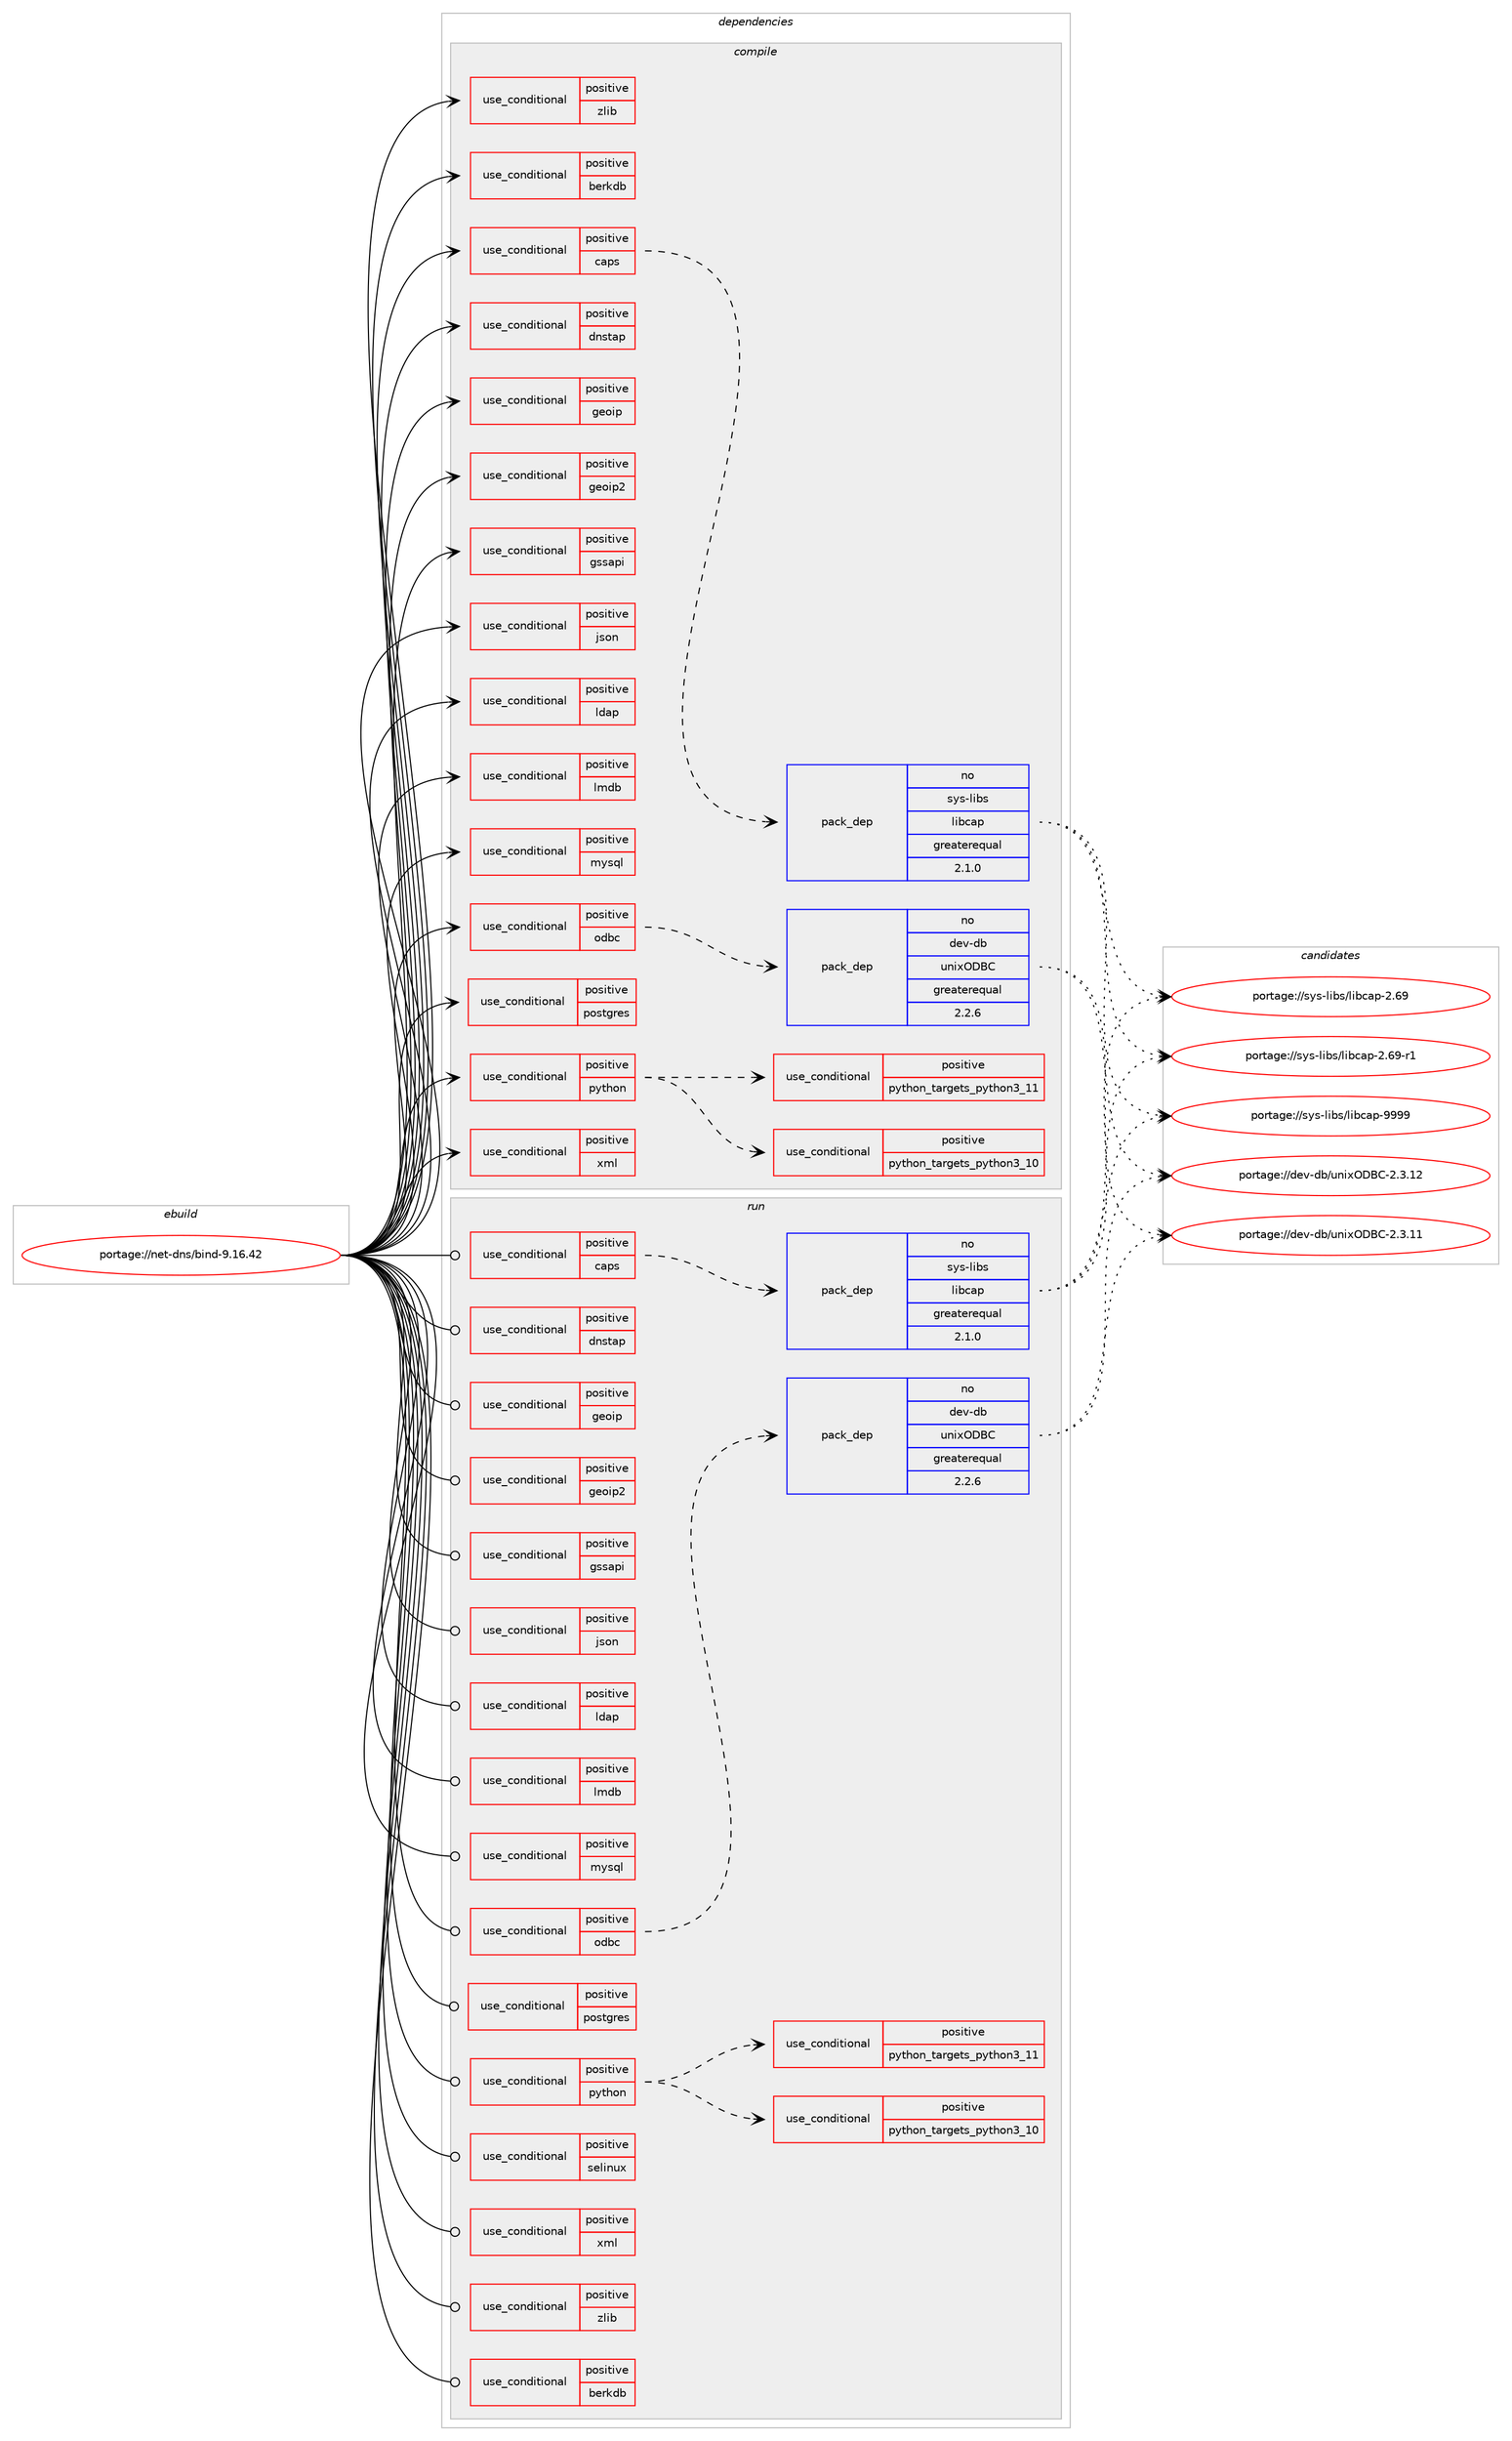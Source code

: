 digraph prolog {

# *************
# Graph options
# *************

newrank=true;
concentrate=true;
compound=true;
graph [rankdir=LR,fontname=Helvetica,fontsize=10,ranksep=1.5];#, ranksep=2.5, nodesep=0.2];
edge  [arrowhead=vee];
node  [fontname=Helvetica,fontsize=10];

# **********
# The ebuild
# **********

subgraph cluster_leftcol {
color=gray;
rank=same;
label=<<i>ebuild</i>>;
id [label="portage://net-dns/bind-9.16.42", color=red, width=4, href="../net-dns/bind-9.16.42.svg"];
}

# ****************
# The dependencies
# ****************

subgraph cluster_midcol {
color=gray;
label=<<i>dependencies</i>>;
subgraph cluster_compile {
fillcolor="#eeeeee";
style=filled;
label=<<i>compile</i>>;
subgraph cond746 {
dependency895 [label=<<TABLE BORDER="0" CELLBORDER="1" CELLSPACING="0" CELLPADDING="4"><TR><TD ROWSPAN="3" CELLPADDING="10">use_conditional</TD></TR><TR><TD>positive</TD></TR><TR><TD>berkdb</TD></TR></TABLE>>, shape=none, color=red];
# *** BEGIN UNKNOWN DEPENDENCY TYPE (TODO) ***
# dependency895 -> package_dependency(portage://net-dns/bind-9.16.42,install,no,sys-libs,db,none,[,,],any_same_slot,[])
# *** END UNKNOWN DEPENDENCY TYPE (TODO) ***

}
id:e -> dependency895:w [weight=20,style="solid",arrowhead="vee"];
subgraph cond747 {
dependency896 [label=<<TABLE BORDER="0" CELLBORDER="1" CELLSPACING="0" CELLPADDING="4"><TR><TD ROWSPAN="3" CELLPADDING="10">use_conditional</TD></TR><TR><TD>positive</TD></TR><TR><TD>caps</TD></TR></TABLE>>, shape=none, color=red];
subgraph pack136 {
dependency897 [label=<<TABLE BORDER="0" CELLBORDER="1" CELLSPACING="0" CELLPADDING="4" WIDTH="220"><TR><TD ROWSPAN="6" CELLPADDING="30">pack_dep</TD></TR><TR><TD WIDTH="110">no</TD></TR><TR><TD>sys-libs</TD></TR><TR><TD>libcap</TD></TR><TR><TD>greaterequal</TD></TR><TR><TD>2.1.0</TD></TR></TABLE>>, shape=none, color=blue];
}
dependency896:e -> dependency897:w [weight=20,style="dashed",arrowhead="vee"];
}
id:e -> dependency896:w [weight=20,style="solid",arrowhead="vee"];
subgraph cond748 {
dependency898 [label=<<TABLE BORDER="0" CELLBORDER="1" CELLSPACING="0" CELLPADDING="4"><TR><TD ROWSPAN="3" CELLPADDING="10">use_conditional</TD></TR><TR><TD>positive</TD></TR><TR><TD>dnstap</TD></TR></TABLE>>, shape=none, color=red];
# *** BEGIN UNKNOWN DEPENDENCY TYPE (TODO) ***
# dependency898 -> package_dependency(portage://net-dns/bind-9.16.42,install,no,dev-libs,fstrm,none,[,,],[],[])
# *** END UNKNOWN DEPENDENCY TYPE (TODO) ***

# *** BEGIN UNKNOWN DEPENDENCY TYPE (TODO) ***
# dependency898 -> package_dependency(portage://net-dns/bind-9.16.42,install,no,dev-libs,protobuf-c,none,[,,],any_same_slot,[])
# *** END UNKNOWN DEPENDENCY TYPE (TODO) ***

}
id:e -> dependency898:w [weight=20,style="solid",arrowhead="vee"];
subgraph cond749 {
dependency899 [label=<<TABLE BORDER="0" CELLBORDER="1" CELLSPACING="0" CELLPADDING="4"><TR><TD ROWSPAN="3" CELLPADDING="10">use_conditional</TD></TR><TR><TD>positive</TD></TR><TR><TD>geoip</TD></TR></TABLE>>, shape=none, color=red];
# *** BEGIN UNKNOWN DEPENDENCY TYPE (TODO) ***
# dependency899 -> package_dependency(portage://net-dns/bind-9.16.42,install,no,dev-libs,libmaxminddb,none,[,,],any_same_slot,[])
# *** END UNKNOWN DEPENDENCY TYPE (TODO) ***

}
id:e -> dependency899:w [weight=20,style="solid",arrowhead="vee"];
subgraph cond750 {
dependency900 [label=<<TABLE BORDER="0" CELLBORDER="1" CELLSPACING="0" CELLPADDING="4"><TR><TD ROWSPAN="3" CELLPADDING="10">use_conditional</TD></TR><TR><TD>positive</TD></TR><TR><TD>geoip2</TD></TR></TABLE>>, shape=none, color=red];
# *** BEGIN UNKNOWN DEPENDENCY TYPE (TODO) ***
# dependency900 -> package_dependency(portage://net-dns/bind-9.16.42,install,no,dev-libs,libmaxminddb,none,[,,],any_same_slot,[])
# *** END UNKNOWN DEPENDENCY TYPE (TODO) ***

}
id:e -> dependency900:w [weight=20,style="solid",arrowhead="vee"];
subgraph cond751 {
dependency901 [label=<<TABLE BORDER="0" CELLBORDER="1" CELLSPACING="0" CELLPADDING="4"><TR><TD ROWSPAN="3" CELLPADDING="10">use_conditional</TD></TR><TR><TD>positive</TD></TR><TR><TD>gssapi</TD></TR></TABLE>>, shape=none, color=red];
# *** BEGIN UNKNOWN DEPENDENCY TYPE (TODO) ***
# dependency901 -> package_dependency(portage://net-dns/bind-9.16.42,install,no,virtual,krb5,none,[,,],[],[])
# *** END UNKNOWN DEPENDENCY TYPE (TODO) ***

}
id:e -> dependency901:w [weight=20,style="solid",arrowhead="vee"];
subgraph cond752 {
dependency902 [label=<<TABLE BORDER="0" CELLBORDER="1" CELLSPACING="0" CELLPADDING="4"><TR><TD ROWSPAN="3" CELLPADDING="10">use_conditional</TD></TR><TR><TD>positive</TD></TR><TR><TD>json</TD></TR></TABLE>>, shape=none, color=red];
# *** BEGIN UNKNOWN DEPENDENCY TYPE (TODO) ***
# dependency902 -> package_dependency(portage://net-dns/bind-9.16.42,install,no,dev-libs,json-c,none,[,,],any_same_slot,[])
# *** END UNKNOWN DEPENDENCY TYPE (TODO) ***

}
id:e -> dependency902:w [weight=20,style="solid",arrowhead="vee"];
subgraph cond753 {
dependency903 [label=<<TABLE BORDER="0" CELLBORDER="1" CELLSPACING="0" CELLPADDING="4"><TR><TD ROWSPAN="3" CELLPADDING="10">use_conditional</TD></TR><TR><TD>positive</TD></TR><TR><TD>ldap</TD></TR></TABLE>>, shape=none, color=red];
# *** BEGIN UNKNOWN DEPENDENCY TYPE (TODO) ***
# dependency903 -> package_dependency(portage://net-dns/bind-9.16.42,install,no,net-nds,openldap,none,[,,],any_same_slot,[])
# *** END UNKNOWN DEPENDENCY TYPE (TODO) ***

}
id:e -> dependency903:w [weight=20,style="solid",arrowhead="vee"];
subgraph cond754 {
dependency904 [label=<<TABLE BORDER="0" CELLBORDER="1" CELLSPACING="0" CELLPADDING="4"><TR><TD ROWSPAN="3" CELLPADDING="10">use_conditional</TD></TR><TR><TD>positive</TD></TR><TR><TD>lmdb</TD></TR></TABLE>>, shape=none, color=red];
# *** BEGIN UNKNOWN DEPENDENCY TYPE (TODO) ***
# dependency904 -> package_dependency(portage://net-dns/bind-9.16.42,install,no,dev-db,lmdb,none,[,,],any_same_slot,[])
# *** END UNKNOWN DEPENDENCY TYPE (TODO) ***

}
id:e -> dependency904:w [weight=20,style="solid",arrowhead="vee"];
subgraph cond755 {
dependency905 [label=<<TABLE BORDER="0" CELLBORDER="1" CELLSPACING="0" CELLPADDING="4"><TR><TD ROWSPAN="3" CELLPADDING="10">use_conditional</TD></TR><TR><TD>positive</TD></TR><TR><TD>mysql</TD></TR></TABLE>>, shape=none, color=red];
# *** BEGIN UNKNOWN DEPENDENCY TYPE (TODO) ***
# dependency905 -> package_dependency(portage://net-dns/bind-9.16.42,install,no,dev-db,mysql-connector-c,none,[,,],[slot(0),equal],[])
# *** END UNKNOWN DEPENDENCY TYPE (TODO) ***

}
id:e -> dependency905:w [weight=20,style="solid",arrowhead="vee"];
subgraph cond756 {
dependency906 [label=<<TABLE BORDER="0" CELLBORDER="1" CELLSPACING="0" CELLPADDING="4"><TR><TD ROWSPAN="3" CELLPADDING="10">use_conditional</TD></TR><TR><TD>positive</TD></TR><TR><TD>odbc</TD></TR></TABLE>>, shape=none, color=red];
subgraph pack137 {
dependency907 [label=<<TABLE BORDER="0" CELLBORDER="1" CELLSPACING="0" CELLPADDING="4" WIDTH="220"><TR><TD ROWSPAN="6" CELLPADDING="30">pack_dep</TD></TR><TR><TD WIDTH="110">no</TD></TR><TR><TD>dev-db</TD></TR><TR><TD>unixODBC</TD></TR><TR><TD>greaterequal</TD></TR><TR><TD>2.2.6</TD></TR></TABLE>>, shape=none, color=blue];
}
dependency906:e -> dependency907:w [weight=20,style="dashed",arrowhead="vee"];
}
id:e -> dependency906:w [weight=20,style="solid",arrowhead="vee"];
subgraph cond757 {
dependency908 [label=<<TABLE BORDER="0" CELLBORDER="1" CELLSPACING="0" CELLPADDING="4"><TR><TD ROWSPAN="3" CELLPADDING="10">use_conditional</TD></TR><TR><TD>positive</TD></TR><TR><TD>postgres</TD></TR></TABLE>>, shape=none, color=red];
# *** BEGIN UNKNOWN DEPENDENCY TYPE (TODO) ***
# dependency908 -> package_dependency(portage://net-dns/bind-9.16.42,install,no,dev-db,postgresql,none,[,,],any_same_slot,[])
# *** END UNKNOWN DEPENDENCY TYPE (TODO) ***

}
id:e -> dependency908:w [weight=20,style="solid",arrowhead="vee"];
subgraph cond758 {
dependency909 [label=<<TABLE BORDER="0" CELLBORDER="1" CELLSPACING="0" CELLPADDING="4"><TR><TD ROWSPAN="3" CELLPADDING="10">use_conditional</TD></TR><TR><TD>positive</TD></TR><TR><TD>python</TD></TR></TABLE>>, shape=none, color=red];
subgraph cond759 {
dependency910 [label=<<TABLE BORDER="0" CELLBORDER="1" CELLSPACING="0" CELLPADDING="4"><TR><TD ROWSPAN="3" CELLPADDING="10">use_conditional</TD></TR><TR><TD>positive</TD></TR><TR><TD>python_targets_python3_10</TD></TR></TABLE>>, shape=none, color=red];
# *** BEGIN UNKNOWN DEPENDENCY TYPE (TODO) ***
# dependency910 -> package_dependency(portage://net-dns/bind-9.16.42,install,no,dev-lang,python,none,[,,],[slot(3.10)],[])
# *** END UNKNOWN DEPENDENCY TYPE (TODO) ***

}
dependency909:e -> dependency910:w [weight=20,style="dashed",arrowhead="vee"];
subgraph cond760 {
dependency911 [label=<<TABLE BORDER="0" CELLBORDER="1" CELLSPACING="0" CELLPADDING="4"><TR><TD ROWSPAN="3" CELLPADDING="10">use_conditional</TD></TR><TR><TD>positive</TD></TR><TR><TD>python_targets_python3_11</TD></TR></TABLE>>, shape=none, color=red];
# *** BEGIN UNKNOWN DEPENDENCY TYPE (TODO) ***
# dependency911 -> package_dependency(portage://net-dns/bind-9.16.42,install,no,dev-lang,python,none,[,,],[slot(3.11)],[])
# *** END UNKNOWN DEPENDENCY TYPE (TODO) ***

}
dependency909:e -> dependency911:w [weight=20,style="dashed",arrowhead="vee"];
# *** BEGIN UNKNOWN DEPENDENCY TYPE (TODO) ***
# dependency909 -> package_dependency(portage://net-dns/bind-9.16.42,install,no,dev-python,ply,none,[,,],[],[use(optenable(python_targets_python3_10),negative),use(optenable(python_targets_python3_11),negative)])
# *** END UNKNOWN DEPENDENCY TYPE (TODO) ***

}
id:e -> dependency909:w [weight=20,style="solid",arrowhead="vee"];
subgraph cond761 {
dependency912 [label=<<TABLE BORDER="0" CELLBORDER="1" CELLSPACING="0" CELLPADDING="4"><TR><TD ROWSPAN="3" CELLPADDING="10">use_conditional</TD></TR><TR><TD>positive</TD></TR><TR><TD>xml</TD></TR></TABLE>>, shape=none, color=red];
# *** BEGIN UNKNOWN DEPENDENCY TYPE (TODO) ***
# dependency912 -> package_dependency(portage://net-dns/bind-9.16.42,install,no,dev-libs,libxml2,none,[,,],[],[])
# *** END UNKNOWN DEPENDENCY TYPE (TODO) ***

}
id:e -> dependency912:w [weight=20,style="solid",arrowhead="vee"];
subgraph cond762 {
dependency913 [label=<<TABLE BORDER="0" CELLBORDER="1" CELLSPACING="0" CELLPADDING="4"><TR><TD ROWSPAN="3" CELLPADDING="10">use_conditional</TD></TR><TR><TD>positive</TD></TR><TR><TD>zlib</TD></TR></TABLE>>, shape=none, color=red];
# *** BEGIN UNKNOWN DEPENDENCY TYPE (TODO) ***
# dependency913 -> package_dependency(portage://net-dns/bind-9.16.42,install,no,sys-libs,zlib,none,[,,],[],[])
# *** END UNKNOWN DEPENDENCY TYPE (TODO) ***

}
id:e -> dependency913:w [weight=20,style="solid",arrowhead="vee"];
# *** BEGIN UNKNOWN DEPENDENCY TYPE (TODO) ***
# id -> package_dependency(portage://net-dns/bind-9.16.42,install,no,acct-group,named,none,[,,],[],[])
# *** END UNKNOWN DEPENDENCY TYPE (TODO) ***

# *** BEGIN UNKNOWN DEPENDENCY TYPE (TODO) ***
# id -> package_dependency(portage://net-dns/bind-9.16.42,install,no,acct-user,named,none,[,,],[],[])
# *** END UNKNOWN DEPENDENCY TYPE (TODO) ***

# *** BEGIN UNKNOWN DEPENDENCY TYPE (TODO) ***
# id -> package_dependency(portage://net-dns/bind-9.16.42,install,no,dev-libs,libuv,none,[,,],any_same_slot,[])
# *** END UNKNOWN DEPENDENCY TYPE (TODO) ***

# *** BEGIN UNKNOWN DEPENDENCY TYPE (TODO) ***
# id -> package_dependency(portage://net-dns/bind-9.16.42,install,no,dev-libs,openssl,none,[,,],any_same_slot,[use(disable(bindist),negative)])
# *** END UNKNOWN DEPENDENCY TYPE (TODO) ***

}
subgraph cluster_compileandrun {
fillcolor="#eeeeee";
style=filled;
label=<<i>compile and run</i>>;
}
subgraph cluster_run {
fillcolor="#eeeeee";
style=filled;
label=<<i>run</i>>;
subgraph cond763 {
dependency914 [label=<<TABLE BORDER="0" CELLBORDER="1" CELLSPACING="0" CELLPADDING="4"><TR><TD ROWSPAN="3" CELLPADDING="10">use_conditional</TD></TR><TR><TD>positive</TD></TR><TR><TD>berkdb</TD></TR></TABLE>>, shape=none, color=red];
# *** BEGIN UNKNOWN DEPENDENCY TYPE (TODO) ***
# dependency914 -> package_dependency(portage://net-dns/bind-9.16.42,run,no,sys-libs,db,none,[,,],any_same_slot,[])
# *** END UNKNOWN DEPENDENCY TYPE (TODO) ***

}
id:e -> dependency914:w [weight=20,style="solid",arrowhead="odot"];
subgraph cond764 {
dependency915 [label=<<TABLE BORDER="0" CELLBORDER="1" CELLSPACING="0" CELLPADDING="4"><TR><TD ROWSPAN="3" CELLPADDING="10">use_conditional</TD></TR><TR><TD>positive</TD></TR><TR><TD>caps</TD></TR></TABLE>>, shape=none, color=red];
subgraph pack138 {
dependency916 [label=<<TABLE BORDER="0" CELLBORDER="1" CELLSPACING="0" CELLPADDING="4" WIDTH="220"><TR><TD ROWSPAN="6" CELLPADDING="30">pack_dep</TD></TR><TR><TD WIDTH="110">no</TD></TR><TR><TD>sys-libs</TD></TR><TR><TD>libcap</TD></TR><TR><TD>greaterequal</TD></TR><TR><TD>2.1.0</TD></TR></TABLE>>, shape=none, color=blue];
}
dependency915:e -> dependency916:w [weight=20,style="dashed",arrowhead="vee"];
}
id:e -> dependency915:w [weight=20,style="solid",arrowhead="odot"];
subgraph cond765 {
dependency917 [label=<<TABLE BORDER="0" CELLBORDER="1" CELLSPACING="0" CELLPADDING="4"><TR><TD ROWSPAN="3" CELLPADDING="10">use_conditional</TD></TR><TR><TD>positive</TD></TR><TR><TD>dnstap</TD></TR></TABLE>>, shape=none, color=red];
# *** BEGIN UNKNOWN DEPENDENCY TYPE (TODO) ***
# dependency917 -> package_dependency(portage://net-dns/bind-9.16.42,run,no,dev-libs,fstrm,none,[,,],[],[])
# *** END UNKNOWN DEPENDENCY TYPE (TODO) ***

# *** BEGIN UNKNOWN DEPENDENCY TYPE (TODO) ***
# dependency917 -> package_dependency(portage://net-dns/bind-9.16.42,run,no,dev-libs,protobuf-c,none,[,,],any_same_slot,[])
# *** END UNKNOWN DEPENDENCY TYPE (TODO) ***

}
id:e -> dependency917:w [weight=20,style="solid",arrowhead="odot"];
subgraph cond766 {
dependency918 [label=<<TABLE BORDER="0" CELLBORDER="1" CELLSPACING="0" CELLPADDING="4"><TR><TD ROWSPAN="3" CELLPADDING="10">use_conditional</TD></TR><TR><TD>positive</TD></TR><TR><TD>geoip</TD></TR></TABLE>>, shape=none, color=red];
# *** BEGIN UNKNOWN DEPENDENCY TYPE (TODO) ***
# dependency918 -> package_dependency(portage://net-dns/bind-9.16.42,run,no,dev-libs,libmaxminddb,none,[,,],any_same_slot,[])
# *** END UNKNOWN DEPENDENCY TYPE (TODO) ***

}
id:e -> dependency918:w [weight=20,style="solid",arrowhead="odot"];
subgraph cond767 {
dependency919 [label=<<TABLE BORDER="0" CELLBORDER="1" CELLSPACING="0" CELLPADDING="4"><TR><TD ROWSPAN="3" CELLPADDING="10">use_conditional</TD></TR><TR><TD>positive</TD></TR><TR><TD>geoip2</TD></TR></TABLE>>, shape=none, color=red];
# *** BEGIN UNKNOWN DEPENDENCY TYPE (TODO) ***
# dependency919 -> package_dependency(portage://net-dns/bind-9.16.42,run,no,dev-libs,libmaxminddb,none,[,,],any_same_slot,[])
# *** END UNKNOWN DEPENDENCY TYPE (TODO) ***

}
id:e -> dependency919:w [weight=20,style="solid",arrowhead="odot"];
subgraph cond768 {
dependency920 [label=<<TABLE BORDER="0" CELLBORDER="1" CELLSPACING="0" CELLPADDING="4"><TR><TD ROWSPAN="3" CELLPADDING="10">use_conditional</TD></TR><TR><TD>positive</TD></TR><TR><TD>gssapi</TD></TR></TABLE>>, shape=none, color=red];
# *** BEGIN UNKNOWN DEPENDENCY TYPE (TODO) ***
# dependency920 -> package_dependency(portage://net-dns/bind-9.16.42,run,no,virtual,krb5,none,[,,],[],[])
# *** END UNKNOWN DEPENDENCY TYPE (TODO) ***

}
id:e -> dependency920:w [weight=20,style="solid",arrowhead="odot"];
subgraph cond769 {
dependency921 [label=<<TABLE BORDER="0" CELLBORDER="1" CELLSPACING="0" CELLPADDING="4"><TR><TD ROWSPAN="3" CELLPADDING="10">use_conditional</TD></TR><TR><TD>positive</TD></TR><TR><TD>json</TD></TR></TABLE>>, shape=none, color=red];
# *** BEGIN UNKNOWN DEPENDENCY TYPE (TODO) ***
# dependency921 -> package_dependency(portage://net-dns/bind-9.16.42,run,no,dev-libs,json-c,none,[,,],any_same_slot,[])
# *** END UNKNOWN DEPENDENCY TYPE (TODO) ***

}
id:e -> dependency921:w [weight=20,style="solid",arrowhead="odot"];
subgraph cond770 {
dependency922 [label=<<TABLE BORDER="0" CELLBORDER="1" CELLSPACING="0" CELLPADDING="4"><TR><TD ROWSPAN="3" CELLPADDING="10">use_conditional</TD></TR><TR><TD>positive</TD></TR><TR><TD>ldap</TD></TR></TABLE>>, shape=none, color=red];
# *** BEGIN UNKNOWN DEPENDENCY TYPE (TODO) ***
# dependency922 -> package_dependency(portage://net-dns/bind-9.16.42,run,no,net-nds,openldap,none,[,,],any_same_slot,[])
# *** END UNKNOWN DEPENDENCY TYPE (TODO) ***

}
id:e -> dependency922:w [weight=20,style="solid",arrowhead="odot"];
subgraph cond771 {
dependency923 [label=<<TABLE BORDER="0" CELLBORDER="1" CELLSPACING="0" CELLPADDING="4"><TR><TD ROWSPAN="3" CELLPADDING="10">use_conditional</TD></TR><TR><TD>positive</TD></TR><TR><TD>lmdb</TD></TR></TABLE>>, shape=none, color=red];
# *** BEGIN UNKNOWN DEPENDENCY TYPE (TODO) ***
# dependency923 -> package_dependency(portage://net-dns/bind-9.16.42,run,no,dev-db,lmdb,none,[,,],any_same_slot,[])
# *** END UNKNOWN DEPENDENCY TYPE (TODO) ***

}
id:e -> dependency923:w [weight=20,style="solid",arrowhead="odot"];
subgraph cond772 {
dependency924 [label=<<TABLE BORDER="0" CELLBORDER="1" CELLSPACING="0" CELLPADDING="4"><TR><TD ROWSPAN="3" CELLPADDING="10">use_conditional</TD></TR><TR><TD>positive</TD></TR><TR><TD>mysql</TD></TR></TABLE>>, shape=none, color=red];
# *** BEGIN UNKNOWN DEPENDENCY TYPE (TODO) ***
# dependency924 -> package_dependency(portage://net-dns/bind-9.16.42,run,no,dev-db,mysql-connector-c,none,[,,],[slot(0),equal],[])
# *** END UNKNOWN DEPENDENCY TYPE (TODO) ***

}
id:e -> dependency924:w [weight=20,style="solid",arrowhead="odot"];
subgraph cond773 {
dependency925 [label=<<TABLE BORDER="0" CELLBORDER="1" CELLSPACING="0" CELLPADDING="4"><TR><TD ROWSPAN="3" CELLPADDING="10">use_conditional</TD></TR><TR><TD>positive</TD></TR><TR><TD>odbc</TD></TR></TABLE>>, shape=none, color=red];
subgraph pack139 {
dependency926 [label=<<TABLE BORDER="0" CELLBORDER="1" CELLSPACING="0" CELLPADDING="4" WIDTH="220"><TR><TD ROWSPAN="6" CELLPADDING="30">pack_dep</TD></TR><TR><TD WIDTH="110">no</TD></TR><TR><TD>dev-db</TD></TR><TR><TD>unixODBC</TD></TR><TR><TD>greaterequal</TD></TR><TR><TD>2.2.6</TD></TR></TABLE>>, shape=none, color=blue];
}
dependency925:e -> dependency926:w [weight=20,style="dashed",arrowhead="vee"];
}
id:e -> dependency925:w [weight=20,style="solid",arrowhead="odot"];
subgraph cond774 {
dependency927 [label=<<TABLE BORDER="0" CELLBORDER="1" CELLSPACING="0" CELLPADDING="4"><TR><TD ROWSPAN="3" CELLPADDING="10">use_conditional</TD></TR><TR><TD>positive</TD></TR><TR><TD>postgres</TD></TR></TABLE>>, shape=none, color=red];
# *** BEGIN UNKNOWN DEPENDENCY TYPE (TODO) ***
# dependency927 -> package_dependency(portage://net-dns/bind-9.16.42,run,no,dev-db,postgresql,none,[,,],any_same_slot,[])
# *** END UNKNOWN DEPENDENCY TYPE (TODO) ***

}
id:e -> dependency927:w [weight=20,style="solid",arrowhead="odot"];
subgraph cond775 {
dependency928 [label=<<TABLE BORDER="0" CELLBORDER="1" CELLSPACING="0" CELLPADDING="4"><TR><TD ROWSPAN="3" CELLPADDING="10">use_conditional</TD></TR><TR><TD>positive</TD></TR><TR><TD>python</TD></TR></TABLE>>, shape=none, color=red];
subgraph cond776 {
dependency929 [label=<<TABLE BORDER="0" CELLBORDER="1" CELLSPACING="0" CELLPADDING="4"><TR><TD ROWSPAN="3" CELLPADDING="10">use_conditional</TD></TR><TR><TD>positive</TD></TR><TR><TD>python_targets_python3_10</TD></TR></TABLE>>, shape=none, color=red];
# *** BEGIN UNKNOWN DEPENDENCY TYPE (TODO) ***
# dependency929 -> package_dependency(portage://net-dns/bind-9.16.42,run,no,dev-lang,python,none,[,,],[slot(3.10)],[])
# *** END UNKNOWN DEPENDENCY TYPE (TODO) ***

}
dependency928:e -> dependency929:w [weight=20,style="dashed",arrowhead="vee"];
subgraph cond777 {
dependency930 [label=<<TABLE BORDER="0" CELLBORDER="1" CELLSPACING="0" CELLPADDING="4"><TR><TD ROWSPAN="3" CELLPADDING="10">use_conditional</TD></TR><TR><TD>positive</TD></TR><TR><TD>python_targets_python3_11</TD></TR></TABLE>>, shape=none, color=red];
# *** BEGIN UNKNOWN DEPENDENCY TYPE (TODO) ***
# dependency930 -> package_dependency(portage://net-dns/bind-9.16.42,run,no,dev-lang,python,none,[,,],[slot(3.11)],[])
# *** END UNKNOWN DEPENDENCY TYPE (TODO) ***

}
dependency928:e -> dependency930:w [weight=20,style="dashed",arrowhead="vee"];
# *** BEGIN UNKNOWN DEPENDENCY TYPE (TODO) ***
# dependency928 -> package_dependency(portage://net-dns/bind-9.16.42,run,no,dev-python,ply,none,[,,],[],[use(optenable(python_targets_python3_10),negative),use(optenable(python_targets_python3_11),negative)])
# *** END UNKNOWN DEPENDENCY TYPE (TODO) ***

}
id:e -> dependency928:w [weight=20,style="solid",arrowhead="odot"];
subgraph cond778 {
dependency931 [label=<<TABLE BORDER="0" CELLBORDER="1" CELLSPACING="0" CELLPADDING="4"><TR><TD ROWSPAN="3" CELLPADDING="10">use_conditional</TD></TR><TR><TD>positive</TD></TR><TR><TD>selinux</TD></TR></TABLE>>, shape=none, color=red];
# *** BEGIN UNKNOWN DEPENDENCY TYPE (TODO) ***
# dependency931 -> package_dependency(portage://net-dns/bind-9.16.42,run,no,sec-policy,selinux-bind,none,[,,],[],[])
# *** END UNKNOWN DEPENDENCY TYPE (TODO) ***

}
id:e -> dependency931:w [weight=20,style="solid",arrowhead="odot"];
subgraph cond779 {
dependency932 [label=<<TABLE BORDER="0" CELLBORDER="1" CELLSPACING="0" CELLPADDING="4"><TR><TD ROWSPAN="3" CELLPADDING="10">use_conditional</TD></TR><TR><TD>positive</TD></TR><TR><TD>xml</TD></TR></TABLE>>, shape=none, color=red];
# *** BEGIN UNKNOWN DEPENDENCY TYPE (TODO) ***
# dependency932 -> package_dependency(portage://net-dns/bind-9.16.42,run,no,dev-libs,libxml2,none,[,,],[],[])
# *** END UNKNOWN DEPENDENCY TYPE (TODO) ***

}
id:e -> dependency932:w [weight=20,style="solid",arrowhead="odot"];
subgraph cond780 {
dependency933 [label=<<TABLE BORDER="0" CELLBORDER="1" CELLSPACING="0" CELLPADDING="4"><TR><TD ROWSPAN="3" CELLPADDING="10">use_conditional</TD></TR><TR><TD>positive</TD></TR><TR><TD>zlib</TD></TR></TABLE>>, shape=none, color=red];
# *** BEGIN UNKNOWN DEPENDENCY TYPE (TODO) ***
# dependency933 -> package_dependency(portage://net-dns/bind-9.16.42,run,no,sys-libs,zlib,none,[,,],[],[])
# *** END UNKNOWN DEPENDENCY TYPE (TODO) ***

}
id:e -> dependency933:w [weight=20,style="solid",arrowhead="odot"];
# *** BEGIN UNKNOWN DEPENDENCY TYPE (TODO) ***
# id -> package_dependency(portage://net-dns/bind-9.16.42,run,no,acct-group,named,none,[,,],[],[])
# *** END UNKNOWN DEPENDENCY TYPE (TODO) ***

# *** BEGIN UNKNOWN DEPENDENCY TYPE (TODO) ***
# id -> package_dependency(portage://net-dns/bind-9.16.42,run,no,acct-user,named,none,[,,],[],[])
# *** END UNKNOWN DEPENDENCY TYPE (TODO) ***

# *** BEGIN UNKNOWN DEPENDENCY TYPE (TODO) ***
# id -> package_dependency(portage://net-dns/bind-9.16.42,run,no,dev-libs,libuv,none,[,,],any_same_slot,[])
# *** END UNKNOWN DEPENDENCY TYPE (TODO) ***

# *** BEGIN UNKNOWN DEPENDENCY TYPE (TODO) ***
# id -> package_dependency(portage://net-dns/bind-9.16.42,run,no,dev-libs,openssl,none,[,,],any_same_slot,[use(disable(bindist),negative)])
# *** END UNKNOWN DEPENDENCY TYPE (TODO) ***

# *** BEGIN UNKNOWN DEPENDENCY TYPE (TODO) ***
# id -> package_dependency(portage://net-dns/bind-9.16.42,run,no,sys-process,psmisc,none,[,,],[],[])
# *** END UNKNOWN DEPENDENCY TYPE (TODO) ***

# *** BEGIN UNKNOWN DEPENDENCY TYPE (TODO) ***
# id -> package_dependency(portage://net-dns/bind-9.16.42,run,no,virtual,tmpfiles,none,[,,],[],[])
# *** END UNKNOWN DEPENDENCY TYPE (TODO) ***

}
}

# **************
# The candidates
# **************

subgraph cluster_choices {
rank=same;
color=gray;
label=<<i>candidates</i>>;

subgraph choice136 {
color=black;
nodesep=1;
choice1151211154510810598115471081059899971124550465457 [label="portage://sys-libs/libcap-2.69", color=red, width=4,href="../sys-libs/libcap-2.69.svg"];
choice11512111545108105981154710810598999711245504654574511449 [label="portage://sys-libs/libcap-2.69-r1", color=red, width=4,href="../sys-libs/libcap-2.69-r1.svg"];
choice1151211154510810598115471081059899971124557575757 [label="portage://sys-libs/libcap-9999", color=red, width=4,href="../sys-libs/libcap-9999.svg"];
dependency897:e -> choice1151211154510810598115471081059899971124550465457:w [style=dotted,weight="100"];
dependency897:e -> choice11512111545108105981154710810598999711245504654574511449:w [style=dotted,weight="100"];
dependency897:e -> choice1151211154510810598115471081059899971124557575757:w [style=dotted,weight="100"];
}
subgraph choice137 {
color=black;
nodesep=1;
choice1001011184510098471171101051207968666745504651464949 [label="portage://dev-db/unixODBC-2.3.11", color=red, width=4,href="../dev-db/unixODBC-2.3.11.svg"];
choice1001011184510098471171101051207968666745504651464950 [label="portage://dev-db/unixODBC-2.3.12", color=red, width=4,href="../dev-db/unixODBC-2.3.12.svg"];
dependency907:e -> choice1001011184510098471171101051207968666745504651464949:w [style=dotted,weight="100"];
dependency907:e -> choice1001011184510098471171101051207968666745504651464950:w [style=dotted,weight="100"];
}
subgraph choice138 {
color=black;
nodesep=1;
choice1151211154510810598115471081059899971124550465457 [label="portage://sys-libs/libcap-2.69", color=red, width=4,href="../sys-libs/libcap-2.69.svg"];
choice11512111545108105981154710810598999711245504654574511449 [label="portage://sys-libs/libcap-2.69-r1", color=red, width=4,href="../sys-libs/libcap-2.69-r1.svg"];
choice1151211154510810598115471081059899971124557575757 [label="portage://sys-libs/libcap-9999", color=red, width=4,href="../sys-libs/libcap-9999.svg"];
dependency916:e -> choice1151211154510810598115471081059899971124550465457:w [style=dotted,weight="100"];
dependency916:e -> choice11512111545108105981154710810598999711245504654574511449:w [style=dotted,weight="100"];
dependency916:e -> choice1151211154510810598115471081059899971124557575757:w [style=dotted,weight="100"];
}
subgraph choice139 {
color=black;
nodesep=1;
choice1001011184510098471171101051207968666745504651464949 [label="portage://dev-db/unixODBC-2.3.11", color=red, width=4,href="../dev-db/unixODBC-2.3.11.svg"];
choice1001011184510098471171101051207968666745504651464950 [label="portage://dev-db/unixODBC-2.3.12", color=red, width=4,href="../dev-db/unixODBC-2.3.12.svg"];
dependency926:e -> choice1001011184510098471171101051207968666745504651464949:w [style=dotted,weight="100"];
dependency926:e -> choice1001011184510098471171101051207968666745504651464950:w [style=dotted,weight="100"];
}
}

}
